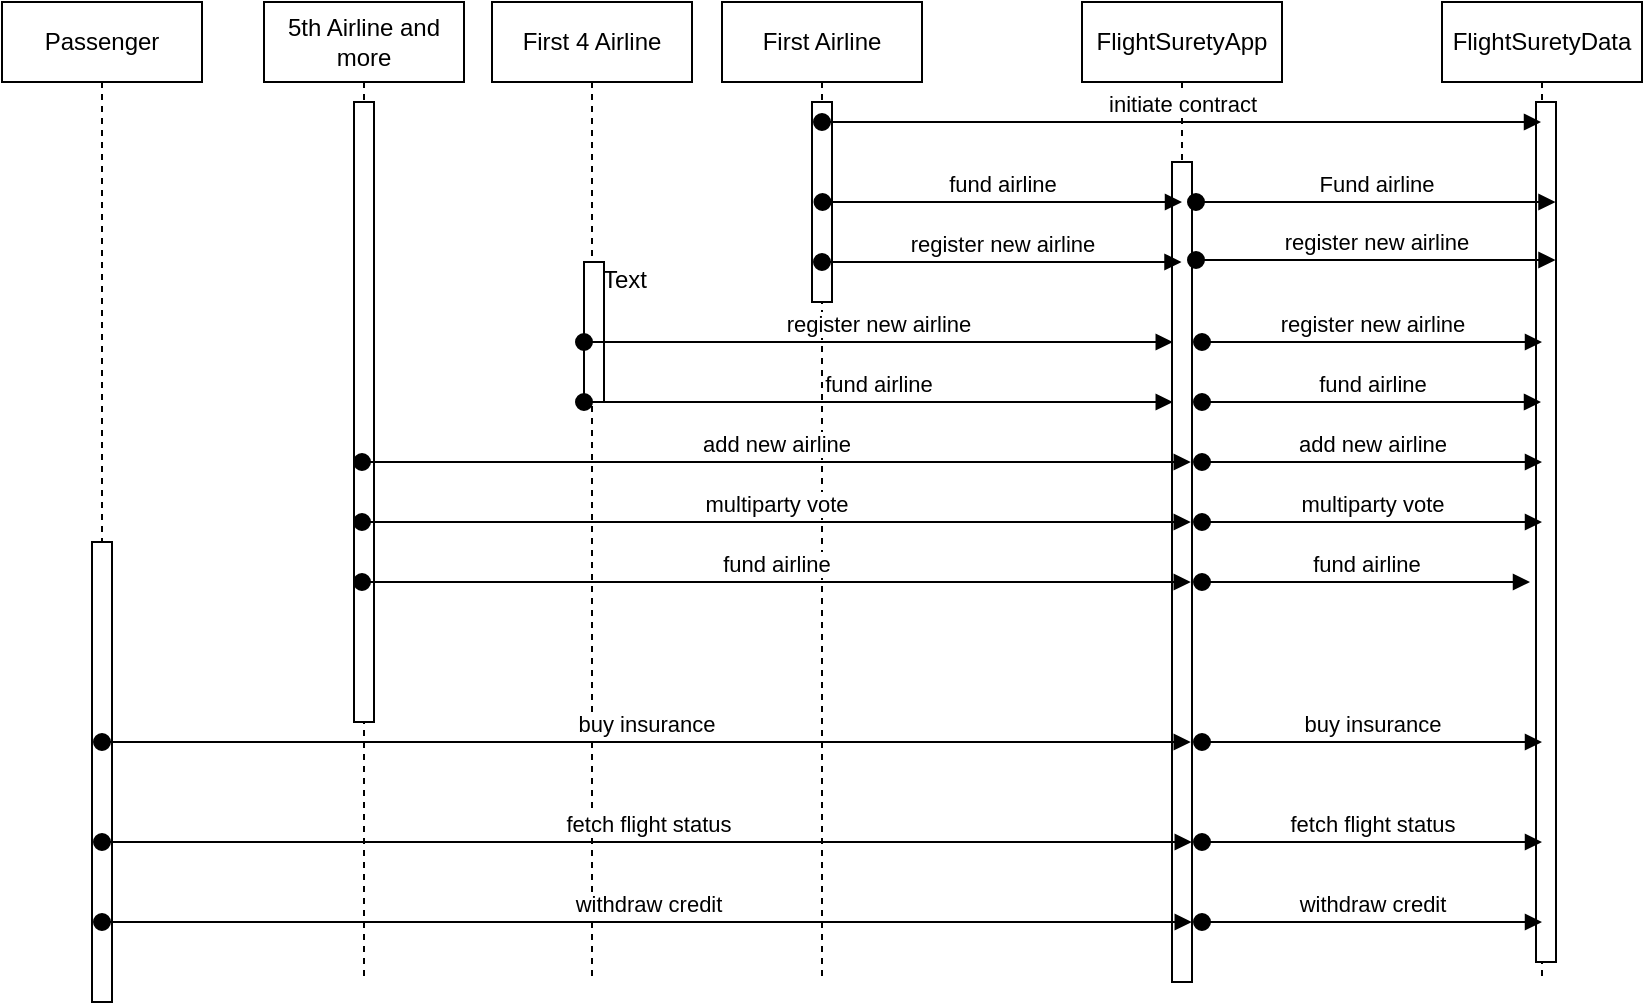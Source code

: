 <mxfile version="13.0.2" type="device"><diagram id="8loamGFjL4yTmwE9kwFb" name="Page-1"><mxGraphModel dx="1426" dy="724" grid="1" gridSize="10" guides="1" tooltips="1" connect="1" arrows="1" fold="1" page="1" pageScale="1" pageWidth="827" pageHeight="1169" math="0" shadow="0"><root><mxCell id="0"/><mxCell id="1" parent="0"/><mxCell id="QAS9uFI8DVH7Pb_N7E5p-10" value="FlightSuretyData" style="shape=umlLifeline;perimeter=lifelinePerimeter;whiteSpace=wrap;html=1;container=1;collapsible=0;recursiveResize=0;outlineConnect=0;" parent="1" vertex="1"><mxGeometry x="770" y="190" width="100" height="490" as="geometry"/></mxCell><mxCell id="QAS9uFI8DVH7Pb_N7E5p-40" value="" style="html=1;points=[];perimeter=orthogonalPerimeter;" parent="1" vertex="1"><mxGeometry x="817" y="240" width="10" height="430" as="geometry"/></mxCell><mxCell id="QAS9uFI8DVH7Pb_N7E5p-6" value="Passenger" style="shape=umlLifeline;perimeter=lifelinePerimeter;whiteSpace=wrap;html=1;container=1;collapsible=0;recursiveResize=0;outlineConnect=0;" parent="1" vertex="1"><mxGeometry x="50" y="190" width="100" height="490" as="geometry"/></mxCell><mxCell id="QAS9uFI8DVH7Pb_N7E5p-11" value="" style="html=1;points=[];perimeter=orthogonalPerimeter;" parent="QAS9uFI8DVH7Pb_N7E5p-6" vertex="1"><mxGeometry x="45" y="270" width="10" height="230" as="geometry"/></mxCell><mxCell id="QAS9uFI8DVH7Pb_N7E5p-7" value="5th Airline and more" style="shape=umlLifeline;perimeter=lifelinePerimeter;whiteSpace=wrap;html=1;container=1;collapsible=0;recursiveResize=0;outlineConnect=0;" parent="1" vertex="1"><mxGeometry x="181" y="190" width="100" height="490" as="geometry"/></mxCell><mxCell id="QAS9uFI8DVH7Pb_N7E5p-25" value="" style="html=1;points=[];perimeter=orthogonalPerimeter;" parent="QAS9uFI8DVH7Pb_N7E5p-7" vertex="1"><mxGeometry x="45" y="50" width="10" height="310" as="geometry"/></mxCell><mxCell id="C0EU-St-nu_GFN_Ugjjl-19" value="First 4 Airline" style="shape=umlLifeline;perimeter=lifelinePerimeter;whiteSpace=wrap;html=1;container=1;collapsible=0;recursiveResize=0;outlineConnect=0;" vertex="1" parent="1"><mxGeometry x="295" y="190" width="100" height="490" as="geometry"/></mxCell><mxCell id="C0EU-St-nu_GFN_Ugjjl-20" value="" style="html=1;points=[];perimeter=orthogonalPerimeter;" vertex="1" parent="C0EU-St-nu_GFN_Ugjjl-19"><mxGeometry x="46" y="130" width="10" height="70" as="geometry"/></mxCell><mxCell id="QAS9uFI8DVH7Pb_N7E5p-8" value="First Airline" style="shape=umlLifeline;perimeter=lifelinePerimeter;whiteSpace=wrap;html=1;container=1;collapsible=0;recursiveResize=0;outlineConnect=0;" parent="1" vertex="1"><mxGeometry x="410" y="190" width="100" height="490" as="geometry"/></mxCell><mxCell id="QAS9uFI8DVH7Pb_N7E5p-39" value="" style="html=1;points=[];perimeter=orthogonalPerimeter;" parent="QAS9uFI8DVH7Pb_N7E5p-8" vertex="1"><mxGeometry x="45" y="50" width="10" height="100" as="geometry"/></mxCell><mxCell id="QAS9uFI8DVH7Pb_N7E5p-9" value="FlightSuretyApp" style="shape=umlLifeline;perimeter=lifelinePerimeter;whiteSpace=wrap;html=1;container=1;collapsible=0;recursiveResize=0;outlineConnect=0;" parent="1" vertex="1"><mxGeometry x="590" y="190" width="100" height="490" as="geometry"/></mxCell><mxCell id="QAS9uFI8DVH7Pb_N7E5p-36" value="" style="html=1;points=[];perimeter=orthogonalPerimeter;" parent="QAS9uFI8DVH7Pb_N7E5p-9" vertex="1"><mxGeometry x="45" y="80" width="10" height="410" as="geometry"/></mxCell><mxCell id="C0EU-St-nu_GFN_Ugjjl-5" value="initiate contract" style="html=1;verticalAlign=bottom;startArrow=oval;startFill=1;endArrow=block;startSize=8;" edge="1" parent="1" target="QAS9uFI8DVH7Pb_N7E5p-10"><mxGeometry width="60" relative="1" as="geometry"><mxPoint x="460" y="250" as="sourcePoint"/><mxPoint x="530" y="250" as="targetPoint"/></mxGeometry></mxCell><mxCell id="C0EU-St-nu_GFN_Ugjjl-7" value="fund airline" style="html=1;verticalAlign=bottom;startArrow=oval;startFill=1;endArrow=block;startSize=8;" edge="1" parent="1"><mxGeometry width="60" relative="1" as="geometry"><mxPoint x="460.25" y="290" as="sourcePoint"/><mxPoint x="640" y="290" as="targetPoint"/></mxGeometry></mxCell><mxCell id="C0EU-St-nu_GFN_Ugjjl-9" value="register new airline" style="html=1;verticalAlign=bottom;startArrow=oval;startFill=1;endArrow=block;startSize=8;" edge="1" parent="1"><mxGeometry width="60" relative="1" as="geometry"><mxPoint x="460" y="320" as="sourcePoint"/><mxPoint x="639.75" y="320" as="targetPoint"/></mxGeometry></mxCell><mxCell id="C0EU-St-nu_GFN_Ugjjl-10" value="Fund airline" style="html=1;verticalAlign=bottom;startArrow=oval;startFill=1;endArrow=block;startSize=8;" edge="1" parent="1"><mxGeometry width="60" relative="1" as="geometry"><mxPoint x="647" y="290" as="sourcePoint"/><mxPoint x="826.75" y="290" as="targetPoint"/></mxGeometry></mxCell><mxCell id="C0EU-St-nu_GFN_Ugjjl-12" value="Text" style="text;html=1;align=center;verticalAlign=middle;resizable=0;points=[];autosize=1;" vertex="1" parent="1"><mxGeometry x="341" y="319" width="40" height="20" as="geometry"/></mxCell><mxCell id="C0EU-St-nu_GFN_Ugjjl-22" value="register new airline" style="html=1;verticalAlign=bottom;startArrow=oval;startFill=1;endArrow=block;startSize=8;" edge="1" parent="1"><mxGeometry width="60" relative="1" as="geometry"><mxPoint x="341" y="360" as="sourcePoint"/><mxPoint x="635.38" y="360" as="targetPoint"/></mxGeometry></mxCell><mxCell id="C0EU-St-nu_GFN_Ugjjl-23" value="add new airline" style="html=1;verticalAlign=bottom;startArrow=oval;startFill=1;endArrow=block;startSize=8;" edge="1" parent="1"><mxGeometry width="60" relative="1" as="geometry"><mxPoint x="230" y="420" as="sourcePoint"/><mxPoint x="644.38" y="420" as="targetPoint"/></mxGeometry></mxCell><mxCell id="C0EU-St-nu_GFN_Ugjjl-24" value="fund airline" style="html=1;verticalAlign=bottom;startArrow=oval;startFill=1;endArrow=block;startSize=8;" edge="1" parent="1"><mxGeometry width="60" relative="1" as="geometry"><mxPoint x="341" y="390" as="sourcePoint"/><mxPoint x="635.38" y="390" as="targetPoint"/></mxGeometry></mxCell><mxCell id="C0EU-St-nu_GFN_Ugjjl-25" value="multiparty vote" style="html=1;verticalAlign=bottom;startArrow=oval;startFill=1;endArrow=block;startSize=8;" edge="1" parent="1"><mxGeometry width="60" relative="1" as="geometry"><mxPoint x="230" y="450" as="sourcePoint"/><mxPoint x="644.38" y="450" as="targetPoint"/></mxGeometry></mxCell><mxCell id="C0EU-St-nu_GFN_Ugjjl-26" value="fund airline" style="html=1;verticalAlign=bottom;startArrow=oval;startFill=1;endArrow=block;startSize=8;" edge="1" parent="1"><mxGeometry width="60" relative="1" as="geometry"><mxPoint x="230" y="480" as="sourcePoint"/><mxPoint x="644.38" y="480" as="targetPoint"/></mxGeometry></mxCell><mxCell id="C0EU-St-nu_GFN_Ugjjl-27" value="buy insurance" style="html=1;verticalAlign=bottom;startArrow=oval;startFill=1;endArrow=block;startSize=8;" edge="1" parent="1" source="QAS9uFI8DVH7Pb_N7E5p-6"><mxGeometry width="60" relative="1" as="geometry"><mxPoint x="230" y="560" as="sourcePoint"/><mxPoint x="644.38" y="560" as="targetPoint"/></mxGeometry></mxCell><mxCell id="C0EU-St-nu_GFN_Ugjjl-28" value="fetch flight status" style="html=1;verticalAlign=bottom;startArrow=oval;startFill=1;endArrow=block;startSize=8;" edge="1" parent="1"><mxGeometry width="60" relative="1" as="geometry"><mxPoint x="100" y="610" as="sourcePoint"/><mxPoint x="644.88" y="610" as="targetPoint"/></mxGeometry></mxCell><mxCell id="C0EU-St-nu_GFN_Ugjjl-29" value="withdraw credit" style="html=1;verticalAlign=bottom;startArrow=oval;startFill=1;endArrow=block;startSize=8;" edge="1" parent="1"><mxGeometry width="60" relative="1" as="geometry"><mxPoint x="100" y="650" as="sourcePoint"/><mxPoint x="644.88" y="650" as="targetPoint"/></mxGeometry></mxCell><mxCell id="C0EU-St-nu_GFN_Ugjjl-30" value="register new airline" style="html=1;verticalAlign=bottom;startArrow=oval;startFill=1;endArrow=block;startSize=8;" edge="1" parent="1"><mxGeometry width="60" relative="1" as="geometry"><mxPoint x="647" y="319" as="sourcePoint"/><mxPoint x="826.75" y="319" as="targetPoint"/></mxGeometry></mxCell><mxCell id="C0EU-St-nu_GFN_Ugjjl-31" value="register new airline" style="html=1;verticalAlign=bottom;startArrow=oval;startFill=1;endArrow=block;startSize=8;" edge="1" parent="1"><mxGeometry width="60" relative="1" as="geometry"><mxPoint x="650" y="360" as="sourcePoint"/><mxPoint x="820" y="360" as="targetPoint"/></mxGeometry></mxCell><mxCell id="C0EU-St-nu_GFN_Ugjjl-32" value="fund airline" style="html=1;verticalAlign=bottom;startArrow=oval;startFill=1;endArrow=block;startSize=8;" edge="1" parent="1" target="QAS9uFI8DVH7Pb_N7E5p-10"><mxGeometry width="60" relative="1" as="geometry"><mxPoint x="650" y="390" as="sourcePoint"/><mxPoint x="944.38" y="390" as="targetPoint"/></mxGeometry></mxCell><mxCell id="C0EU-St-nu_GFN_Ugjjl-33" value="add new airline" style="html=1;verticalAlign=bottom;startArrow=oval;startFill=1;endArrow=block;startSize=8;" edge="1" parent="1"><mxGeometry width="60" relative="1" as="geometry"><mxPoint x="650" y="420" as="sourcePoint"/><mxPoint x="820" y="420" as="targetPoint"/></mxGeometry></mxCell><mxCell id="C0EU-St-nu_GFN_Ugjjl-34" value="multiparty vote" style="html=1;verticalAlign=bottom;startArrow=oval;startFill=1;endArrow=block;startSize=8;" edge="1" parent="1"><mxGeometry width="60" relative="1" as="geometry"><mxPoint x="650" y="450" as="sourcePoint"/><mxPoint x="820" y="450" as="targetPoint"/></mxGeometry></mxCell><mxCell id="C0EU-St-nu_GFN_Ugjjl-35" value="fund airline" style="html=1;verticalAlign=bottom;startArrow=oval;startFill=1;endArrow=block;startSize=8;" edge="1" parent="1"><mxGeometry width="60" relative="1" as="geometry"><mxPoint x="650" y="480" as="sourcePoint"/><mxPoint x="814" y="480" as="targetPoint"/></mxGeometry></mxCell><mxCell id="C0EU-St-nu_GFN_Ugjjl-36" value="buy insurance" style="html=1;verticalAlign=bottom;startArrow=oval;startFill=1;endArrow=block;startSize=8;" edge="1" parent="1"><mxGeometry width="60" relative="1" as="geometry"><mxPoint x="650" y="560" as="sourcePoint"/><mxPoint x="820" y="560" as="targetPoint"/></mxGeometry></mxCell><mxCell id="C0EU-St-nu_GFN_Ugjjl-37" value="fetch flight status" style="html=1;verticalAlign=bottom;startArrow=oval;startFill=1;endArrow=block;startSize=8;" edge="1" parent="1"><mxGeometry width="60" relative="1" as="geometry"><mxPoint x="650" y="610" as="sourcePoint"/><mxPoint x="820" y="610" as="targetPoint"/></mxGeometry></mxCell><mxCell id="C0EU-St-nu_GFN_Ugjjl-38" value="withdraw credit" style="html=1;verticalAlign=bottom;startArrow=oval;startFill=1;endArrow=block;startSize=8;" edge="1" parent="1"><mxGeometry width="60" relative="1" as="geometry"><mxPoint x="650" y="650" as="sourcePoint"/><mxPoint x="820" y="650" as="targetPoint"/></mxGeometry></mxCell></root></mxGraphModel></diagram></mxfile>